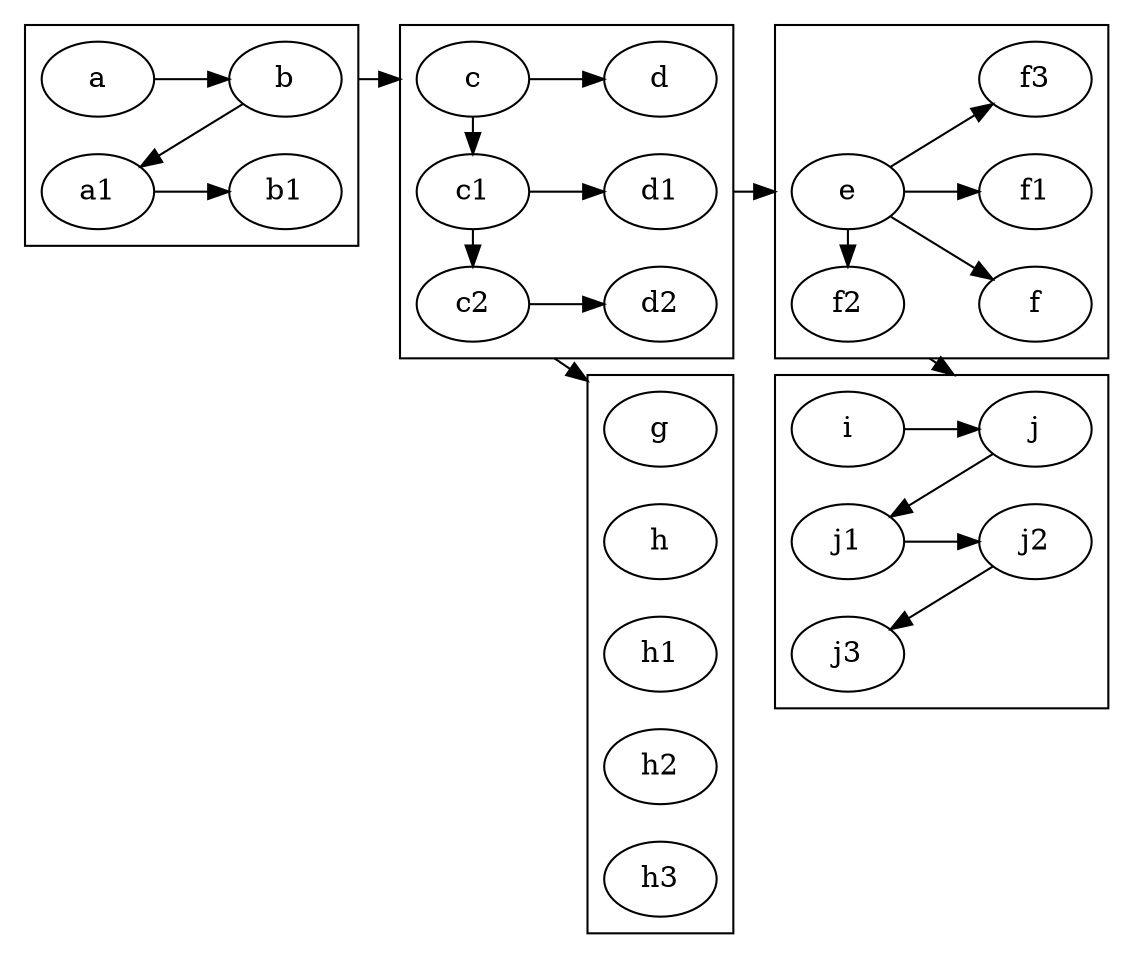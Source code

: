 digraph subgraphs_constraint {
    rankdir="LR"
    compound=true

    subgraph cluster_1 {
        a -> b;
        b -> a1 [constraint=false];
        a1 -> b1;
    }

    b -> c [ltail=cluster_1 lhead=cluster_2];
    subgraph cluster_2 {
        rank="same"
        c -> d;
        c -> c1 [constraint=false];
        c1 -> c2 [constraint=false];
        c1 -> d1;
        c2 -> d2
    }

    d1 -> e [ltail=cluster_2 lhead=cluster_3];
    subgraph cluster_3 {
        e -> f;
        e -> f1;
        e -> f2 [constraint=false];
        e -> f3;
    }

    c2 -> g [ltail=cluster_2 lhead=cluster_4];
    subgraph cluster_4 {
        g; h; h1; h2; h3;
    }

    f2 -> j [ltail=cluster_3 lhead=cluster_5];
    subgraph cluster_5 {
        i -> j;
        j -> j1 [constraint=false];
        j1 -> j2;
        j2 -> j3 [constraint=false];
    }

}